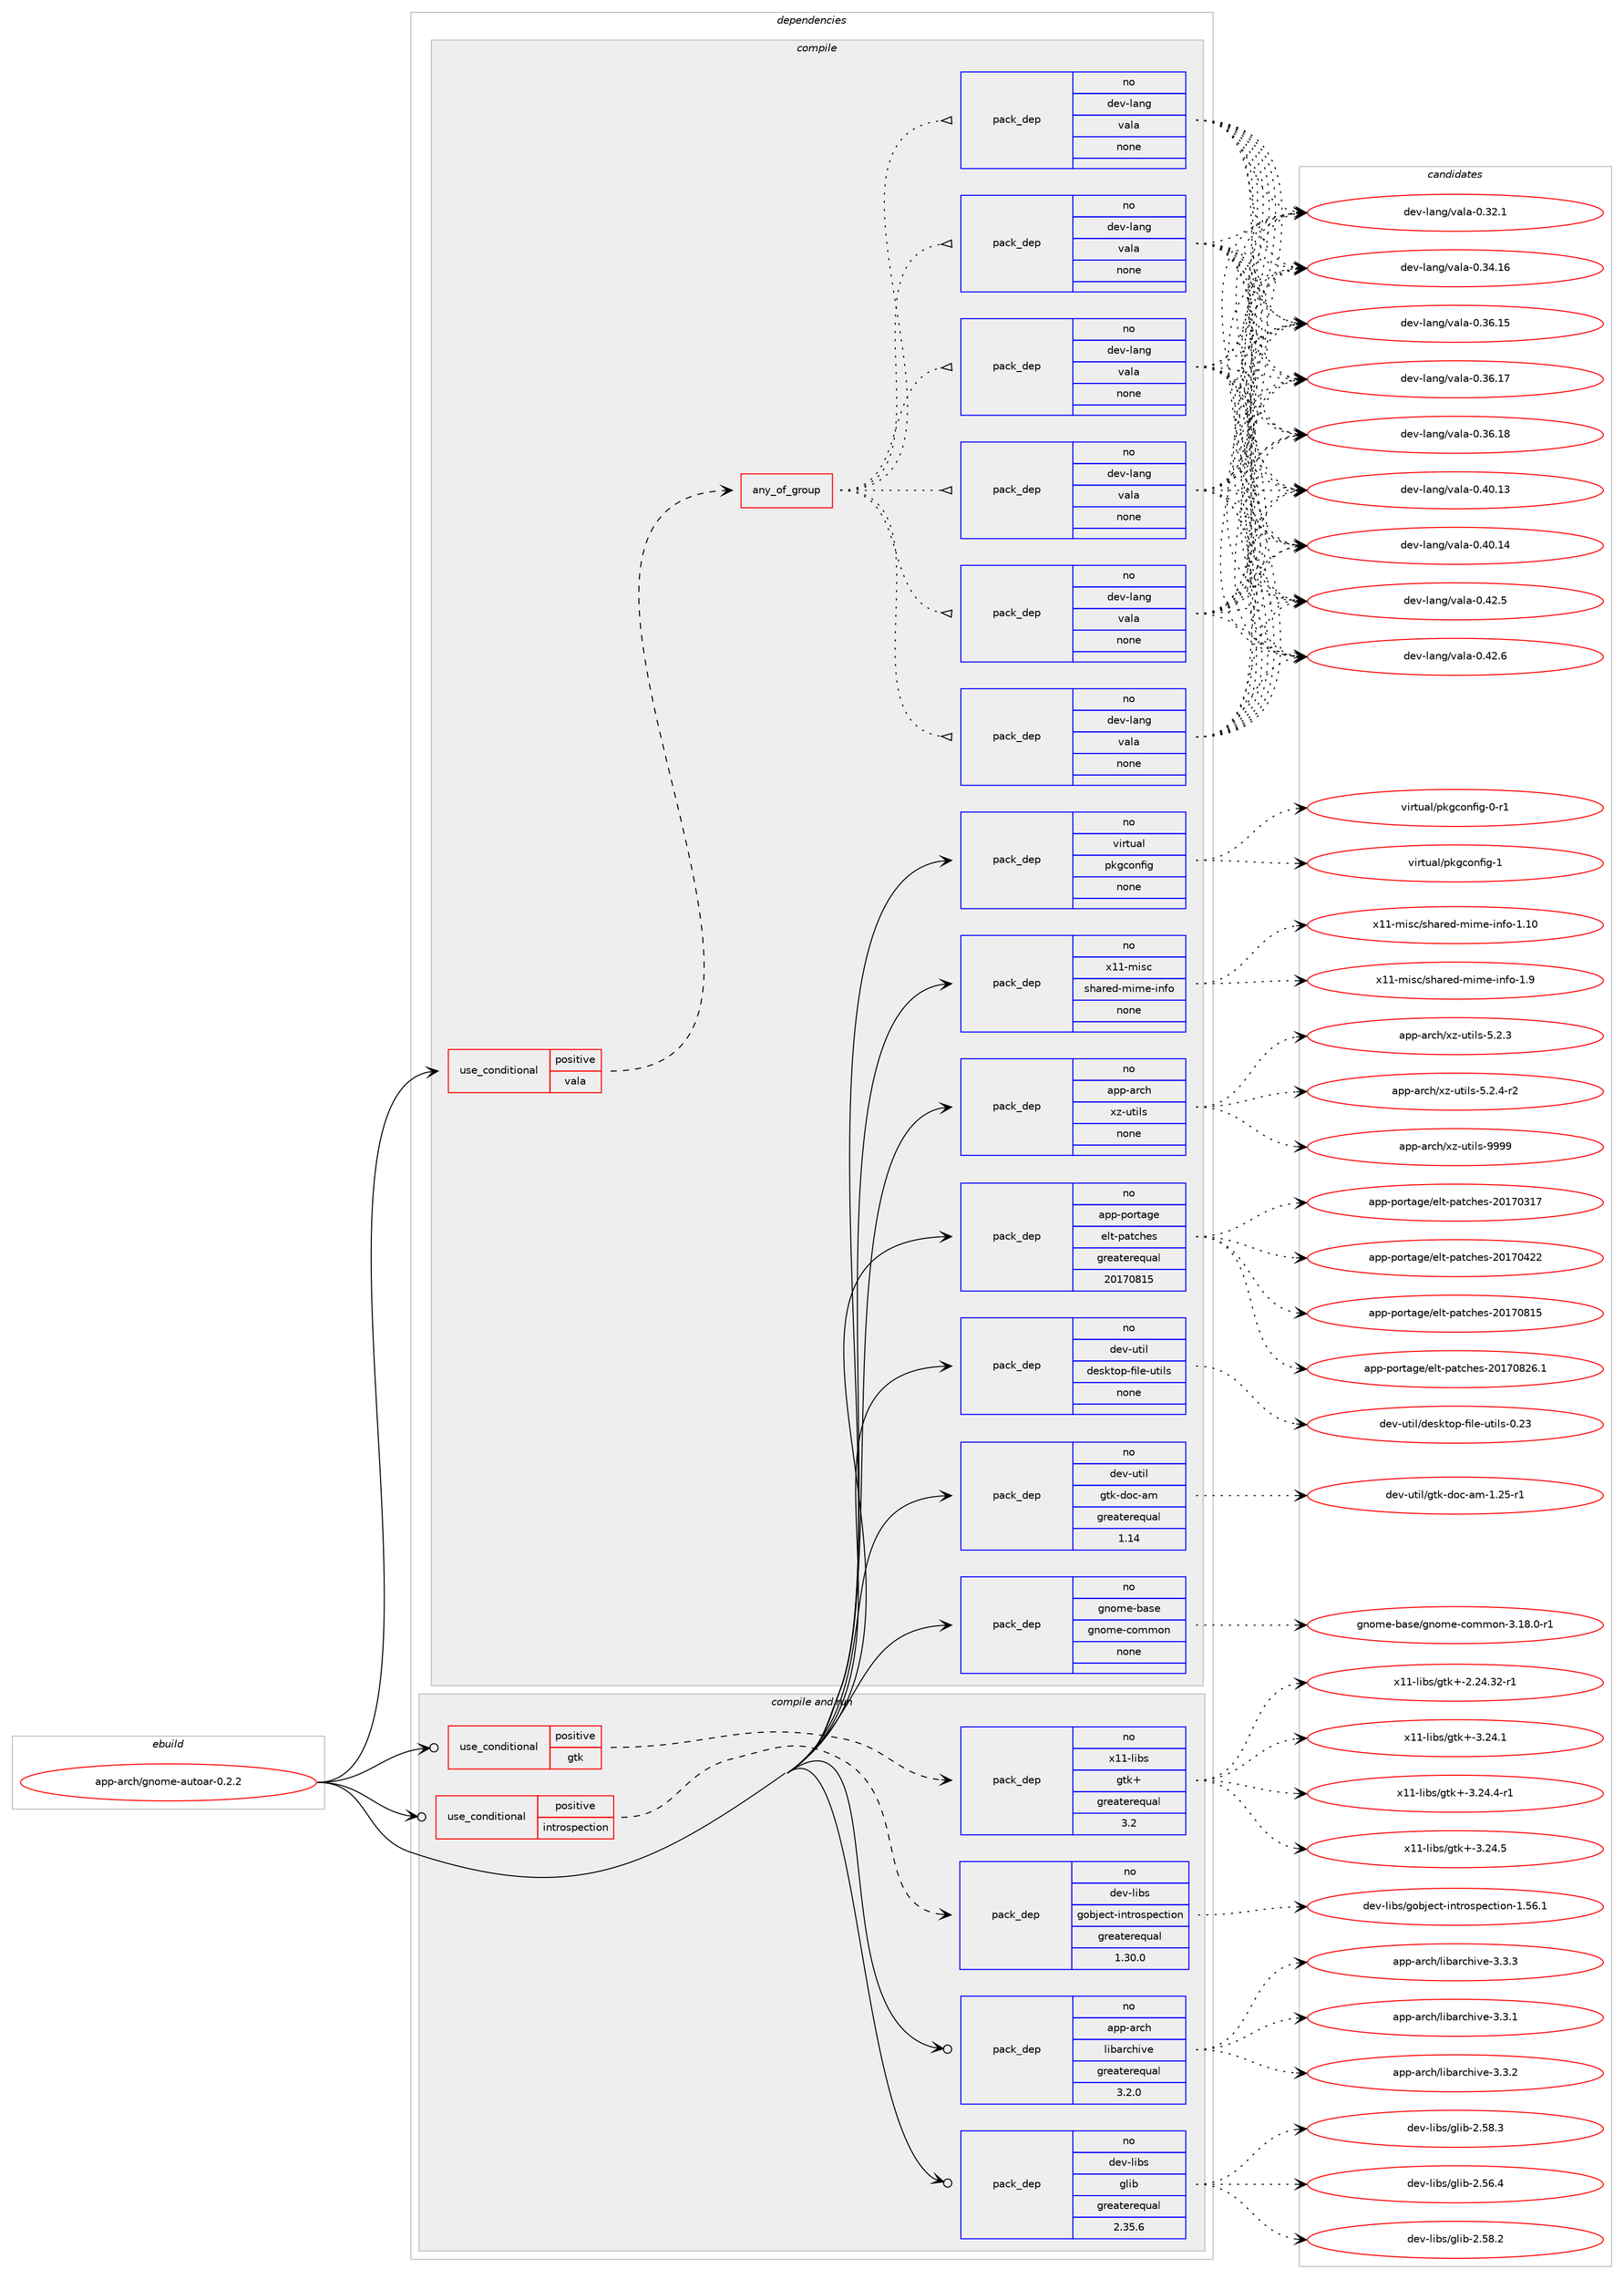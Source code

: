 digraph prolog {

# *************
# Graph options
# *************

newrank=true;
concentrate=true;
compound=true;
graph [rankdir=LR,fontname=Helvetica,fontsize=10,ranksep=1.5];#, ranksep=2.5, nodesep=0.2];
edge  [arrowhead=vee];
node  [fontname=Helvetica,fontsize=10];

# **********
# The ebuild
# **********

subgraph cluster_leftcol {
color=gray;
rank=same;
label=<<i>ebuild</i>>;
id [label="app-arch/gnome-autoar-0.2.2", color=red, width=4, href="../app-arch/gnome-autoar-0.2.2.svg"];
}

# ****************
# The dependencies
# ****************

subgraph cluster_midcol {
color=gray;
label=<<i>dependencies</i>>;
subgraph cluster_compile {
fillcolor="#eeeeee";
style=filled;
label=<<i>compile</i>>;
subgraph cond346523 {
dependency1271233 [label=<<TABLE BORDER="0" CELLBORDER="1" CELLSPACING="0" CELLPADDING="4"><TR><TD ROWSPAN="3" CELLPADDING="10">use_conditional</TD></TR><TR><TD>positive</TD></TR><TR><TD>vala</TD></TR></TABLE>>, shape=none, color=red];
subgraph any19205 {
dependency1271234 [label=<<TABLE BORDER="0" CELLBORDER="1" CELLSPACING="0" CELLPADDING="4"><TR><TD CELLPADDING="10">any_of_group</TD></TR></TABLE>>, shape=none, color=red];subgraph pack904984 {
dependency1271235 [label=<<TABLE BORDER="0" CELLBORDER="1" CELLSPACING="0" CELLPADDING="4" WIDTH="220"><TR><TD ROWSPAN="6" CELLPADDING="30">pack_dep</TD></TR><TR><TD WIDTH="110">no</TD></TR><TR><TD>dev-lang</TD></TR><TR><TD>vala</TD></TR><TR><TD>none</TD></TR><TR><TD></TD></TR></TABLE>>, shape=none, color=blue];
}
dependency1271234:e -> dependency1271235:w [weight=20,style="dotted",arrowhead="oinv"];
subgraph pack904985 {
dependency1271236 [label=<<TABLE BORDER="0" CELLBORDER="1" CELLSPACING="0" CELLPADDING="4" WIDTH="220"><TR><TD ROWSPAN="6" CELLPADDING="30">pack_dep</TD></TR><TR><TD WIDTH="110">no</TD></TR><TR><TD>dev-lang</TD></TR><TR><TD>vala</TD></TR><TR><TD>none</TD></TR><TR><TD></TD></TR></TABLE>>, shape=none, color=blue];
}
dependency1271234:e -> dependency1271236:w [weight=20,style="dotted",arrowhead="oinv"];
subgraph pack904986 {
dependency1271237 [label=<<TABLE BORDER="0" CELLBORDER="1" CELLSPACING="0" CELLPADDING="4" WIDTH="220"><TR><TD ROWSPAN="6" CELLPADDING="30">pack_dep</TD></TR><TR><TD WIDTH="110">no</TD></TR><TR><TD>dev-lang</TD></TR><TR><TD>vala</TD></TR><TR><TD>none</TD></TR><TR><TD></TD></TR></TABLE>>, shape=none, color=blue];
}
dependency1271234:e -> dependency1271237:w [weight=20,style="dotted",arrowhead="oinv"];
subgraph pack904987 {
dependency1271238 [label=<<TABLE BORDER="0" CELLBORDER="1" CELLSPACING="0" CELLPADDING="4" WIDTH="220"><TR><TD ROWSPAN="6" CELLPADDING="30">pack_dep</TD></TR><TR><TD WIDTH="110">no</TD></TR><TR><TD>dev-lang</TD></TR><TR><TD>vala</TD></TR><TR><TD>none</TD></TR><TR><TD></TD></TR></TABLE>>, shape=none, color=blue];
}
dependency1271234:e -> dependency1271238:w [weight=20,style="dotted",arrowhead="oinv"];
subgraph pack904988 {
dependency1271239 [label=<<TABLE BORDER="0" CELLBORDER="1" CELLSPACING="0" CELLPADDING="4" WIDTH="220"><TR><TD ROWSPAN="6" CELLPADDING="30">pack_dep</TD></TR><TR><TD WIDTH="110">no</TD></TR><TR><TD>dev-lang</TD></TR><TR><TD>vala</TD></TR><TR><TD>none</TD></TR><TR><TD></TD></TR></TABLE>>, shape=none, color=blue];
}
dependency1271234:e -> dependency1271239:w [weight=20,style="dotted",arrowhead="oinv"];
subgraph pack904989 {
dependency1271240 [label=<<TABLE BORDER="0" CELLBORDER="1" CELLSPACING="0" CELLPADDING="4" WIDTH="220"><TR><TD ROWSPAN="6" CELLPADDING="30">pack_dep</TD></TR><TR><TD WIDTH="110">no</TD></TR><TR><TD>dev-lang</TD></TR><TR><TD>vala</TD></TR><TR><TD>none</TD></TR><TR><TD></TD></TR></TABLE>>, shape=none, color=blue];
}
dependency1271234:e -> dependency1271240:w [weight=20,style="dotted",arrowhead="oinv"];
}
dependency1271233:e -> dependency1271234:w [weight=20,style="dashed",arrowhead="vee"];
}
id:e -> dependency1271233:w [weight=20,style="solid",arrowhead="vee"];
subgraph pack904990 {
dependency1271241 [label=<<TABLE BORDER="0" CELLBORDER="1" CELLSPACING="0" CELLPADDING="4" WIDTH="220"><TR><TD ROWSPAN="6" CELLPADDING="30">pack_dep</TD></TR><TR><TD WIDTH="110">no</TD></TR><TR><TD>app-arch</TD></TR><TR><TD>xz-utils</TD></TR><TR><TD>none</TD></TR><TR><TD></TD></TR></TABLE>>, shape=none, color=blue];
}
id:e -> dependency1271241:w [weight=20,style="solid",arrowhead="vee"];
subgraph pack904991 {
dependency1271242 [label=<<TABLE BORDER="0" CELLBORDER="1" CELLSPACING="0" CELLPADDING="4" WIDTH="220"><TR><TD ROWSPAN="6" CELLPADDING="30">pack_dep</TD></TR><TR><TD WIDTH="110">no</TD></TR><TR><TD>app-portage</TD></TR><TR><TD>elt-patches</TD></TR><TR><TD>greaterequal</TD></TR><TR><TD>20170815</TD></TR></TABLE>>, shape=none, color=blue];
}
id:e -> dependency1271242:w [weight=20,style="solid",arrowhead="vee"];
subgraph pack904992 {
dependency1271243 [label=<<TABLE BORDER="0" CELLBORDER="1" CELLSPACING="0" CELLPADDING="4" WIDTH="220"><TR><TD ROWSPAN="6" CELLPADDING="30">pack_dep</TD></TR><TR><TD WIDTH="110">no</TD></TR><TR><TD>dev-util</TD></TR><TR><TD>desktop-file-utils</TD></TR><TR><TD>none</TD></TR><TR><TD></TD></TR></TABLE>>, shape=none, color=blue];
}
id:e -> dependency1271243:w [weight=20,style="solid",arrowhead="vee"];
subgraph pack904993 {
dependency1271244 [label=<<TABLE BORDER="0" CELLBORDER="1" CELLSPACING="0" CELLPADDING="4" WIDTH="220"><TR><TD ROWSPAN="6" CELLPADDING="30">pack_dep</TD></TR><TR><TD WIDTH="110">no</TD></TR><TR><TD>dev-util</TD></TR><TR><TD>gtk-doc-am</TD></TR><TR><TD>greaterequal</TD></TR><TR><TD>1.14</TD></TR></TABLE>>, shape=none, color=blue];
}
id:e -> dependency1271244:w [weight=20,style="solid",arrowhead="vee"];
subgraph pack904994 {
dependency1271245 [label=<<TABLE BORDER="0" CELLBORDER="1" CELLSPACING="0" CELLPADDING="4" WIDTH="220"><TR><TD ROWSPAN="6" CELLPADDING="30">pack_dep</TD></TR><TR><TD WIDTH="110">no</TD></TR><TR><TD>gnome-base</TD></TR><TR><TD>gnome-common</TD></TR><TR><TD>none</TD></TR><TR><TD></TD></TR></TABLE>>, shape=none, color=blue];
}
id:e -> dependency1271245:w [weight=20,style="solid",arrowhead="vee"];
subgraph pack904995 {
dependency1271246 [label=<<TABLE BORDER="0" CELLBORDER="1" CELLSPACING="0" CELLPADDING="4" WIDTH="220"><TR><TD ROWSPAN="6" CELLPADDING="30">pack_dep</TD></TR><TR><TD WIDTH="110">no</TD></TR><TR><TD>virtual</TD></TR><TR><TD>pkgconfig</TD></TR><TR><TD>none</TD></TR><TR><TD></TD></TR></TABLE>>, shape=none, color=blue];
}
id:e -> dependency1271246:w [weight=20,style="solid",arrowhead="vee"];
subgraph pack904996 {
dependency1271247 [label=<<TABLE BORDER="0" CELLBORDER="1" CELLSPACING="0" CELLPADDING="4" WIDTH="220"><TR><TD ROWSPAN="6" CELLPADDING="30">pack_dep</TD></TR><TR><TD WIDTH="110">no</TD></TR><TR><TD>x11-misc</TD></TR><TR><TD>shared-mime-info</TD></TR><TR><TD>none</TD></TR><TR><TD></TD></TR></TABLE>>, shape=none, color=blue];
}
id:e -> dependency1271247:w [weight=20,style="solid",arrowhead="vee"];
}
subgraph cluster_compileandrun {
fillcolor="#eeeeee";
style=filled;
label=<<i>compile and run</i>>;
subgraph cond346524 {
dependency1271248 [label=<<TABLE BORDER="0" CELLBORDER="1" CELLSPACING="0" CELLPADDING="4"><TR><TD ROWSPAN="3" CELLPADDING="10">use_conditional</TD></TR><TR><TD>positive</TD></TR><TR><TD>gtk</TD></TR></TABLE>>, shape=none, color=red];
subgraph pack904997 {
dependency1271249 [label=<<TABLE BORDER="0" CELLBORDER="1" CELLSPACING="0" CELLPADDING="4" WIDTH="220"><TR><TD ROWSPAN="6" CELLPADDING="30">pack_dep</TD></TR><TR><TD WIDTH="110">no</TD></TR><TR><TD>x11-libs</TD></TR><TR><TD>gtk+</TD></TR><TR><TD>greaterequal</TD></TR><TR><TD>3.2</TD></TR></TABLE>>, shape=none, color=blue];
}
dependency1271248:e -> dependency1271249:w [weight=20,style="dashed",arrowhead="vee"];
}
id:e -> dependency1271248:w [weight=20,style="solid",arrowhead="odotvee"];
subgraph cond346525 {
dependency1271250 [label=<<TABLE BORDER="0" CELLBORDER="1" CELLSPACING="0" CELLPADDING="4"><TR><TD ROWSPAN="3" CELLPADDING="10">use_conditional</TD></TR><TR><TD>positive</TD></TR><TR><TD>introspection</TD></TR></TABLE>>, shape=none, color=red];
subgraph pack904998 {
dependency1271251 [label=<<TABLE BORDER="0" CELLBORDER="1" CELLSPACING="0" CELLPADDING="4" WIDTH="220"><TR><TD ROWSPAN="6" CELLPADDING="30">pack_dep</TD></TR><TR><TD WIDTH="110">no</TD></TR><TR><TD>dev-libs</TD></TR><TR><TD>gobject-introspection</TD></TR><TR><TD>greaterequal</TD></TR><TR><TD>1.30.0</TD></TR></TABLE>>, shape=none, color=blue];
}
dependency1271250:e -> dependency1271251:w [weight=20,style="dashed",arrowhead="vee"];
}
id:e -> dependency1271250:w [weight=20,style="solid",arrowhead="odotvee"];
subgraph pack904999 {
dependency1271252 [label=<<TABLE BORDER="0" CELLBORDER="1" CELLSPACING="0" CELLPADDING="4" WIDTH="220"><TR><TD ROWSPAN="6" CELLPADDING="30">pack_dep</TD></TR><TR><TD WIDTH="110">no</TD></TR><TR><TD>app-arch</TD></TR><TR><TD>libarchive</TD></TR><TR><TD>greaterequal</TD></TR><TR><TD>3.2.0</TD></TR></TABLE>>, shape=none, color=blue];
}
id:e -> dependency1271252:w [weight=20,style="solid",arrowhead="odotvee"];
subgraph pack905000 {
dependency1271253 [label=<<TABLE BORDER="0" CELLBORDER="1" CELLSPACING="0" CELLPADDING="4" WIDTH="220"><TR><TD ROWSPAN="6" CELLPADDING="30">pack_dep</TD></TR><TR><TD WIDTH="110">no</TD></TR><TR><TD>dev-libs</TD></TR><TR><TD>glib</TD></TR><TR><TD>greaterequal</TD></TR><TR><TD>2.35.6</TD></TR></TABLE>>, shape=none, color=blue];
}
id:e -> dependency1271253:w [weight=20,style="solid",arrowhead="odotvee"];
}
subgraph cluster_run {
fillcolor="#eeeeee";
style=filled;
label=<<i>run</i>>;
}
}

# **************
# The candidates
# **************

subgraph cluster_choices {
rank=same;
color=gray;
label=<<i>candidates</i>>;

subgraph choice904984 {
color=black;
nodesep=1;
choice100101118451089711010347118971089745484651504649 [label="dev-lang/vala-0.32.1", color=red, width=4,href="../dev-lang/vala-0.32.1.svg"];
choice10010111845108971101034711897108974548465152464954 [label="dev-lang/vala-0.34.16", color=red, width=4,href="../dev-lang/vala-0.34.16.svg"];
choice10010111845108971101034711897108974548465154464953 [label="dev-lang/vala-0.36.15", color=red, width=4,href="../dev-lang/vala-0.36.15.svg"];
choice10010111845108971101034711897108974548465154464955 [label="dev-lang/vala-0.36.17", color=red, width=4,href="../dev-lang/vala-0.36.17.svg"];
choice10010111845108971101034711897108974548465154464956 [label="dev-lang/vala-0.36.18", color=red, width=4,href="../dev-lang/vala-0.36.18.svg"];
choice10010111845108971101034711897108974548465248464951 [label="dev-lang/vala-0.40.13", color=red, width=4,href="../dev-lang/vala-0.40.13.svg"];
choice10010111845108971101034711897108974548465248464952 [label="dev-lang/vala-0.40.14", color=red, width=4,href="../dev-lang/vala-0.40.14.svg"];
choice100101118451089711010347118971089745484652504653 [label="dev-lang/vala-0.42.5", color=red, width=4,href="../dev-lang/vala-0.42.5.svg"];
choice100101118451089711010347118971089745484652504654 [label="dev-lang/vala-0.42.6", color=red, width=4,href="../dev-lang/vala-0.42.6.svg"];
dependency1271235:e -> choice100101118451089711010347118971089745484651504649:w [style=dotted,weight="100"];
dependency1271235:e -> choice10010111845108971101034711897108974548465152464954:w [style=dotted,weight="100"];
dependency1271235:e -> choice10010111845108971101034711897108974548465154464953:w [style=dotted,weight="100"];
dependency1271235:e -> choice10010111845108971101034711897108974548465154464955:w [style=dotted,weight="100"];
dependency1271235:e -> choice10010111845108971101034711897108974548465154464956:w [style=dotted,weight="100"];
dependency1271235:e -> choice10010111845108971101034711897108974548465248464951:w [style=dotted,weight="100"];
dependency1271235:e -> choice10010111845108971101034711897108974548465248464952:w [style=dotted,weight="100"];
dependency1271235:e -> choice100101118451089711010347118971089745484652504653:w [style=dotted,weight="100"];
dependency1271235:e -> choice100101118451089711010347118971089745484652504654:w [style=dotted,weight="100"];
}
subgraph choice904985 {
color=black;
nodesep=1;
choice100101118451089711010347118971089745484651504649 [label="dev-lang/vala-0.32.1", color=red, width=4,href="../dev-lang/vala-0.32.1.svg"];
choice10010111845108971101034711897108974548465152464954 [label="dev-lang/vala-0.34.16", color=red, width=4,href="../dev-lang/vala-0.34.16.svg"];
choice10010111845108971101034711897108974548465154464953 [label="dev-lang/vala-0.36.15", color=red, width=4,href="../dev-lang/vala-0.36.15.svg"];
choice10010111845108971101034711897108974548465154464955 [label="dev-lang/vala-0.36.17", color=red, width=4,href="../dev-lang/vala-0.36.17.svg"];
choice10010111845108971101034711897108974548465154464956 [label="dev-lang/vala-0.36.18", color=red, width=4,href="../dev-lang/vala-0.36.18.svg"];
choice10010111845108971101034711897108974548465248464951 [label="dev-lang/vala-0.40.13", color=red, width=4,href="../dev-lang/vala-0.40.13.svg"];
choice10010111845108971101034711897108974548465248464952 [label="dev-lang/vala-0.40.14", color=red, width=4,href="../dev-lang/vala-0.40.14.svg"];
choice100101118451089711010347118971089745484652504653 [label="dev-lang/vala-0.42.5", color=red, width=4,href="../dev-lang/vala-0.42.5.svg"];
choice100101118451089711010347118971089745484652504654 [label="dev-lang/vala-0.42.6", color=red, width=4,href="../dev-lang/vala-0.42.6.svg"];
dependency1271236:e -> choice100101118451089711010347118971089745484651504649:w [style=dotted,weight="100"];
dependency1271236:e -> choice10010111845108971101034711897108974548465152464954:w [style=dotted,weight="100"];
dependency1271236:e -> choice10010111845108971101034711897108974548465154464953:w [style=dotted,weight="100"];
dependency1271236:e -> choice10010111845108971101034711897108974548465154464955:w [style=dotted,weight="100"];
dependency1271236:e -> choice10010111845108971101034711897108974548465154464956:w [style=dotted,weight="100"];
dependency1271236:e -> choice10010111845108971101034711897108974548465248464951:w [style=dotted,weight="100"];
dependency1271236:e -> choice10010111845108971101034711897108974548465248464952:w [style=dotted,weight="100"];
dependency1271236:e -> choice100101118451089711010347118971089745484652504653:w [style=dotted,weight="100"];
dependency1271236:e -> choice100101118451089711010347118971089745484652504654:w [style=dotted,weight="100"];
}
subgraph choice904986 {
color=black;
nodesep=1;
choice100101118451089711010347118971089745484651504649 [label="dev-lang/vala-0.32.1", color=red, width=4,href="../dev-lang/vala-0.32.1.svg"];
choice10010111845108971101034711897108974548465152464954 [label="dev-lang/vala-0.34.16", color=red, width=4,href="../dev-lang/vala-0.34.16.svg"];
choice10010111845108971101034711897108974548465154464953 [label="dev-lang/vala-0.36.15", color=red, width=4,href="../dev-lang/vala-0.36.15.svg"];
choice10010111845108971101034711897108974548465154464955 [label="dev-lang/vala-0.36.17", color=red, width=4,href="../dev-lang/vala-0.36.17.svg"];
choice10010111845108971101034711897108974548465154464956 [label="dev-lang/vala-0.36.18", color=red, width=4,href="../dev-lang/vala-0.36.18.svg"];
choice10010111845108971101034711897108974548465248464951 [label="dev-lang/vala-0.40.13", color=red, width=4,href="../dev-lang/vala-0.40.13.svg"];
choice10010111845108971101034711897108974548465248464952 [label="dev-lang/vala-0.40.14", color=red, width=4,href="../dev-lang/vala-0.40.14.svg"];
choice100101118451089711010347118971089745484652504653 [label="dev-lang/vala-0.42.5", color=red, width=4,href="../dev-lang/vala-0.42.5.svg"];
choice100101118451089711010347118971089745484652504654 [label="dev-lang/vala-0.42.6", color=red, width=4,href="../dev-lang/vala-0.42.6.svg"];
dependency1271237:e -> choice100101118451089711010347118971089745484651504649:w [style=dotted,weight="100"];
dependency1271237:e -> choice10010111845108971101034711897108974548465152464954:w [style=dotted,weight="100"];
dependency1271237:e -> choice10010111845108971101034711897108974548465154464953:w [style=dotted,weight="100"];
dependency1271237:e -> choice10010111845108971101034711897108974548465154464955:w [style=dotted,weight="100"];
dependency1271237:e -> choice10010111845108971101034711897108974548465154464956:w [style=dotted,weight="100"];
dependency1271237:e -> choice10010111845108971101034711897108974548465248464951:w [style=dotted,weight="100"];
dependency1271237:e -> choice10010111845108971101034711897108974548465248464952:w [style=dotted,weight="100"];
dependency1271237:e -> choice100101118451089711010347118971089745484652504653:w [style=dotted,weight="100"];
dependency1271237:e -> choice100101118451089711010347118971089745484652504654:w [style=dotted,weight="100"];
}
subgraph choice904987 {
color=black;
nodesep=1;
choice100101118451089711010347118971089745484651504649 [label="dev-lang/vala-0.32.1", color=red, width=4,href="../dev-lang/vala-0.32.1.svg"];
choice10010111845108971101034711897108974548465152464954 [label="dev-lang/vala-0.34.16", color=red, width=4,href="../dev-lang/vala-0.34.16.svg"];
choice10010111845108971101034711897108974548465154464953 [label="dev-lang/vala-0.36.15", color=red, width=4,href="../dev-lang/vala-0.36.15.svg"];
choice10010111845108971101034711897108974548465154464955 [label="dev-lang/vala-0.36.17", color=red, width=4,href="../dev-lang/vala-0.36.17.svg"];
choice10010111845108971101034711897108974548465154464956 [label="dev-lang/vala-0.36.18", color=red, width=4,href="../dev-lang/vala-0.36.18.svg"];
choice10010111845108971101034711897108974548465248464951 [label="dev-lang/vala-0.40.13", color=red, width=4,href="../dev-lang/vala-0.40.13.svg"];
choice10010111845108971101034711897108974548465248464952 [label="dev-lang/vala-0.40.14", color=red, width=4,href="../dev-lang/vala-0.40.14.svg"];
choice100101118451089711010347118971089745484652504653 [label="dev-lang/vala-0.42.5", color=red, width=4,href="../dev-lang/vala-0.42.5.svg"];
choice100101118451089711010347118971089745484652504654 [label="dev-lang/vala-0.42.6", color=red, width=4,href="../dev-lang/vala-0.42.6.svg"];
dependency1271238:e -> choice100101118451089711010347118971089745484651504649:w [style=dotted,weight="100"];
dependency1271238:e -> choice10010111845108971101034711897108974548465152464954:w [style=dotted,weight="100"];
dependency1271238:e -> choice10010111845108971101034711897108974548465154464953:w [style=dotted,weight="100"];
dependency1271238:e -> choice10010111845108971101034711897108974548465154464955:w [style=dotted,weight="100"];
dependency1271238:e -> choice10010111845108971101034711897108974548465154464956:w [style=dotted,weight="100"];
dependency1271238:e -> choice10010111845108971101034711897108974548465248464951:w [style=dotted,weight="100"];
dependency1271238:e -> choice10010111845108971101034711897108974548465248464952:w [style=dotted,weight="100"];
dependency1271238:e -> choice100101118451089711010347118971089745484652504653:w [style=dotted,weight="100"];
dependency1271238:e -> choice100101118451089711010347118971089745484652504654:w [style=dotted,weight="100"];
}
subgraph choice904988 {
color=black;
nodesep=1;
choice100101118451089711010347118971089745484651504649 [label="dev-lang/vala-0.32.1", color=red, width=4,href="../dev-lang/vala-0.32.1.svg"];
choice10010111845108971101034711897108974548465152464954 [label="dev-lang/vala-0.34.16", color=red, width=4,href="../dev-lang/vala-0.34.16.svg"];
choice10010111845108971101034711897108974548465154464953 [label="dev-lang/vala-0.36.15", color=red, width=4,href="../dev-lang/vala-0.36.15.svg"];
choice10010111845108971101034711897108974548465154464955 [label="dev-lang/vala-0.36.17", color=red, width=4,href="../dev-lang/vala-0.36.17.svg"];
choice10010111845108971101034711897108974548465154464956 [label="dev-lang/vala-0.36.18", color=red, width=4,href="../dev-lang/vala-0.36.18.svg"];
choice10010111845108971101034711897108974548465248464951 [label="dev-lang/vala-0.40.13", color=red, width=4,href="../dev-lang/vala-0.40.13.svg"];
choice10010111845108971101034711897108974548465248464952 [label="dev-lang/vala-0.40.14", color=red, width=4,href="../dev-lang/vala-0.40.14.svg"];
choice100101118451089711010347118971089745484652504653 [label="dev-lang/vala-0.42.5", color=red, width=4,href="../dev-lang/vala-0.42.5.svg"];
choice100101118451089711010347118971089745484652504654 [label="dev-lang/vala-0.42.6", color=red, width=4,href="../dev-lang/vala-0.42.6.svg"];
dependency1271239:e -> choice100101118451089711010347118971089745484651504649:w [style=dotted,weight="100"];
dependency1271239:e -> choice10010111845108971101034711897108974548465152464954:w [style=dotted,weight="100"];
dependency1271239:e -> choice10010111845108971101034711897108974548465154464953:w [style=dotted,weight="100"];
dependency1271239:e -> choice10010111845108971101034711897108974548465154464955:w [style=dotted,weight="100"];
dependency1271239:e -> choice10010111845108971101034711897108974548465154464956:w [style=dotted,weight="100"];
dependency1271239:e -> choice10010111845108971101034711897108974548465248464951:w [style=dotted,weight="100"];
dependency1271239:e -> choice10010111845108971101034711897108974548465248464952:w [style=dotted,weight="100"];
dependency1271239:e -> choice100101118451089711010347118971089745484652504653:w [style=dotted,weight="100"];
dependency1271239:e -> choice100101118451089711010347118971089745484652504654:w [style=dotted,weight="100"];
}
subgraph choice904989 {
color=black;
nodesep=1;
choice100101118451089711010347118971089745484651504649 [label="dev-lang/vala-0.32.1", color=red, width=4,href="../dev-lang/vala-0.32.1.svg"];
choice10010111845108971101034711897108974548465152464954 [label="dev-lang/vala-0.34.16", color=red, width=4,href="../dev-lang/vala-0.34.16.svg"];
choice10010111845108971101034711897108974548465154464953 [label="dev-lang/vala-0.36.15", color=red, width=4,href="../dev-lang/vala-0.36.15.svg"];
choice10010111845108971101034711897108974548465154464955 [label="dev-lang/vala-0.36.17", color=red, width=4,href="../dev-lang/vala-0.36.17.svg"];
choice10010111845108971101034711897108974548465154464956 [label="dev-lang/vala-0.36.18", color=red, width=4,href="../dev-lang/vala-0.36.18.svg"];
choice10010111845108971101034711897108974548465248464951 [label="dev-lang/vala-0.40.13", color=red, width=4,href="../dev-lang/vala-0.40.13.svg"];
choice10010111845108971101034711897108974548465248464952 [label="dev-lang/vala-0.40.14", color=red, width=4,href="../dev-lang/vala-0.40.14.svg"];
choice100101118451089711010347118971089745484652504653 [label="dev-lang/vala-0.42.5", color=red, width=4,href="../dev-lang/vala-0.42.5.svg"];
choice100101118451089711010347118971089745484652504654 [label="dev-lang/vala-0.42.6", color=red, width=4,href="../dev-lang/vala-0.42.6.svg"];
dependency1271240:e -> choice100101118451089711010347118971089745484651504649:w [style=dotted,weight="100"];
dependency1271240:e -> choice10010111845108971101034711897108974548465152464954:w [style=dotted,weight="100"];
dependency1271240:e -> choice10010111845108971101034711897108974548465154464953:w [style=dotted,weight="100"];
dependency1271240:e -> choice10010111845108971101034711897108974548465154464955:w [style=dotted,weight="100"];
dependency1271240:e -> choice10010111845108971101034711897108974548465154464956:w [style=dotted,weight="100"];
dependency1271240:e -> choice10010111845108971101034711897108974548465248464951:w [style=dotted,weight="100"];
dependency1271240:e -> choice10010111845108971101034711897108974548465248464952:w [style=dotted,weight="100"];
dependency1271240:e -> choice100101118451089711010347118971089745484652504653:w [style=dotted,weight="100"];
dependency1271240:e -> choice100101118451089711010347118971089745484652504654:w [style=dotted,weight="100"];
}
subgraph choice904990 {
color=black;
nodesep=1;
choice971121124597114991044712012245117116105108115455346504651 [label="app-arch/xz-utils-5.2.3", color=red, width=4,href="../app-arch/xz-utils-5.2.3.svg"];
choice9711211245971149910447120122451171161051081154553465046524511450 [label="app-arch/xz-utils-5.2.4-r2", color=red, width=4,href="../app-arch/xz-utils-5.2.4-r2.svg"];
choice9711211245971149910447120122451171161051081154557575757 [label="app-arch/xz-utils-9999", color=red, width=4,href="../app-arch/xz-utils-9999.svg"];
dependency1271241:e -> choice971121124597114991044712012245117116105108115455346504651:w [style=dotted,weight="100"];
dependency1271241:e -> choice9711211245971149910447120122451171161051081154553465046524511450:w [style=dotted,weight="100"];
dependency1271241:e -> choice9711211245971149910447120122451171161051081154557575757:w [style=dotted,weight="100"];
}
subgraph choice904991 {
color=black;
nodesep=1;
choice97112112451121111141169710310147101108116451129711699104101115455048495548514955 [label="app-portage/elt-patches-20170317", color=red, width=4,href="../app-portage/elt-patches-20170317.svg"];
choice97112112451121111141169710310147101108116451129711699104101115455048495548525050 [label="app-portage/elt-patches-20170422", color=red, width=4,href="../app-portage/elt-patches-20170422.svg"];
choice97112112451121111141169710310147101108116451129711699104101115455048495548564953 [label="app-portage/elt-patches-20170815", color=red, width=4,href="../app-portage/elt-patches-20170815.svg"];
choice971121124511211111411697103101471011081164511297116991041011154550484955485650544649 [label="app-portage/elt-patches-20170826.1", color=red, width=4,href="../app-portage/elt-patches-20170826.1.svg"];
dependency1271242:e -> choice97112112451121111141169710310147101108116451129711699104101115455048495548514955:w [style=dotted,weight="100"];
dependency1271242:e -> choice97112112451121111141169710310147101108116451129711699104101115455048495548525050:w [style=dotted,weight="100"];
dependency1271242:e -> choice97112112451121111141169710310147101108116451129711699104101115455048495548564953:w [style=dotted,weight="100"];
dependency1271242:e -> choice971121124511211111411697103101471011081164511297116991041011154550484955485650544649:w [style=dotted,weight="100"];
}
subgraph choice904992 {
color=black;
nodesep=1;
choice100101118451171161051084710010111510711611111245102105108101451171161051081154548465051 [label="dev-util/desktop-file-utils-0.23", color=red, width=4,href="../dev-util/desktop-file-utils-0.23.svg"];
dependency1271243:e -> choice100101118451171161051084710010111510711611111245102105108101451171161051081154548465051:w [style=dotted,weight="100"];
}
subgraph choice904993 {
color=black;
nodesep=1;
choice10010111845117116105108471031161074510011199459710945494650534511449 [label="dev-util/gtk-doc-am-1.25-r1", color=red, width=4,href="../dev-util/gtk-doc-am-1.25-r1.svg"];
dependency1271244:e -> choice10010111845117116105108471031161074510011199459710945494650534511449:w [style=dotted,weight="100"];
}
subgraph choice904994 {
color=black;
nodesep=1;
choice103110111109101459897115101471031101111091014599111109109111110455146495646484511449 [label="gnome-base/gnome-common-3.18.0-r1", color=red, width=4,href="../gnome-base/gnome-common-3.18.0-r1.svg"];
dependency1271245:e -> choice103110111109101459897115101471031101111091014599111109109111110455146495646484511449:w [style=dotted,weight="100"];
}
subgraph choice904995 {
color=black;
nodesep=1;
choice11810511411611797108471121071039911111010210510345484511449 [label="virtual/pkgconfig-0-r1", color=red, width=4,href="../virtual/pkgconfig-0-r1.svg"];
choice1181051141161179710847112107103991111101021051034549 [label="virtual/pkgconfig-1", color=red, width=4,href="../virtual/pkgconfig-1.svg"];
dependency1271246:e -> choice11810511411611797108471121071039911111010210510345484511449:w [style=dotted,weight="100"];
dependency1271246:e -> choice1181051141161179710847112107103991111101021051034549:w [style=dotted,weight="100"];
}
subgraph choice904996 {
color=black;
nodesep=1;
choice12049494510910511599471151049711410110045109105109101451051101021114549464948 [label="x11-misc/shared-mime-info-1.10", color=red, width=4,href="../x11-misc/shared-mime-info-1.10.svg"];
choice120494945109105115994711510497114101100451091051091014510511010211145494657 [label="x11-misc/shared-mime-info-1.9", color=red, width=4,href="../x11-misc/shared-mime-info-1.9.svg"];
dependency1271247:e -> choice12049494510910511599471151049711410110045109105109101451051101021114549464948:w [style=dotted,weight="100"];
dependency1271247:e -> choice120494945109105115994711510497114101100451091051091014510511010211145494657:w [style=dotted,weight="100"];
}
subgraph choice904997 {
color=black;
nodesep=1;
choice12049494510810598115471031161074345504650524651504511449 [label="x11-libs/gtk+-2.24.32-r1", color=red, width=4,href="../x11-libs/gtk+-2.24.32-r1.svg"];
choice12049494510810598115471031161074345514650524649 [label="x11-libs/gtk+-3.24.1", color=red, width=4,href="../x11-libs/gtk+-3.24.1.svg"];
choice120494945108105981154710311610743455146505246524511449 [label="x11-libs/gtk+-3.24.4-r1", color=red, width=4,href="../x11-libs/gtk+-3.24.4-r1.svg"];
choice12049494510810598115471031161074345514650524653 [label="x11-libs/gtk+-3.24.5", color=red, width=4,href="../x11-libs/gtk+-3.24.5.svg"];
dependency1271249:e -> choice12049494510810598115471031161074345504650524651504511449:w [style=dotted,weight="100"];
dependency1271249:e -> choice12049494510810598115471031161074345514650524649:w [style=dotted,weight="100"];
dependency1271249:e -> choice120494945108105981154710311610743455146505246524511449:w [style=dotted,weight="100"];
dependency1271249:e -> choice12049494510810598115471031161074345514650524653:w [style=dotted,weight="100"];
}
subgraph choice904998 {
color=black;
nodesep=1;
choice1001011184510810598115471031119810610199116451051101161141111151121019911610511111045494653544649 [label="dev-libs/gobject-introspection-1.56.1", color=red, width=4,href="../dev-libs/gobject-introspection-1.56.1.svg"];
dependency1271251:e -> choice1001011184510810598115471031119810610199116451051101161141111151121019911610511111045494653544649:w [style=dotted,weight="100"];
}
subgraph choice904999 {
color=black;
nodesep=1;
choice9711211245971149910447108105989711499104105118101455146514649 [label="app-arch/libarchive-3.3.1", color=red, width=4,href="../app-arch/libarchive-3.3.1.svg"];
choice9711211245971149910447108105989711499104105118101455146514650 [label="app-arch/libarchive-3.3.2", color=red, width=4,href="../app-arch/libarchive-3.3.2.svg"];
choice9711211245971149910447108105989711499104105118101455146514651 [label="app-arch/libarchive-3.3.3", color=red, width=4,href="../app-arch/libarchive-3.3.3.svg"];
dependency1271252:e -> choice9711211245971149910447108105989711499104105118101455146514649:w [style=dotted,weight="100"];
dependency1271252:e -> choice9711211245971149910447108105989711499104105118101455146514650:w [style=dotted,weight="100"];
dependency1271252:e -> choice9711211245971149910447108105989711499104105118101455146514651:w [style=dotted,weight="100"];
}
subgraph choice905000 {
color=black;
nodesep=1;
choice1001011184510810598115471031081059845504653544652 [label="dev-libs/glib-2.56.4", color=red, width=4,href="../dev-libs/glib-2.56.4.svg"];
choice1001011184510810598115471031081059845504653564650 [label="dev-libs/glib-2.58.2", color=red, width=4,href="../dev-libs/glib-2.58.2.svg"];
choice1001011184510810598115471031081059845504653564651 [label="dev-libs/glib-2.58.3", color=red, width=4,href="../dev-libs/glib-2.58.3.svg"];
dependency1271253:e -> choice1001011184510810598115471031081059845504653544652:w [style=dotted,weight="100"];
dependency1271253:e -> choice1001011184510810598115471031081059845504653564650:w [style=dotted,weight="100"];
dependency1271253:e -> choice1001011184510810598115471031081059845504653564651:w [style=dotted,weight="100"];
}
}

}
